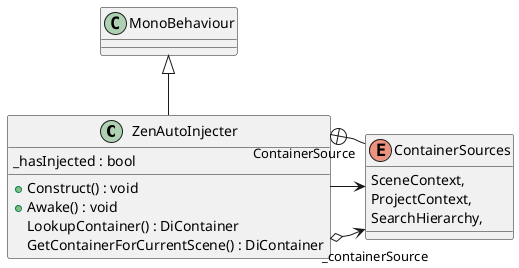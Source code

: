@startuml
class ZenAutoInjecter {
    _hasInjected : bool
    + Construct() : void
    + Awake() : void
    LookupContainer() : DiContainer
    GetContainerForCurrentScene() : DiContainer
}
enum ContainerSources {
    SceneContext,
    ProjectContext,
    SearchHierarchy,
}
MonoBehaviour <|-- ZenAutoInjecter
ZenAutoInjecter o-> "_containerSource" ContainerSources
ZenAutoInjecter --> "ContainerSource" ContainerSources
ZenAutoInjecter +-- ContainerSources
@enduml

